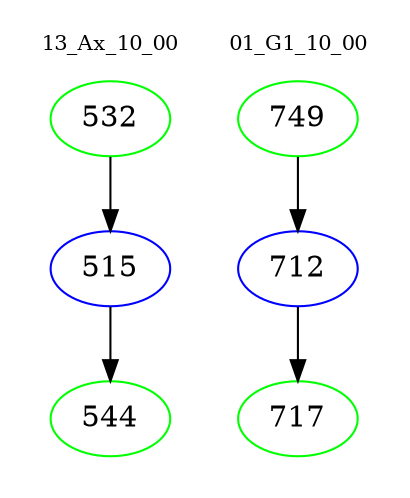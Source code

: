 digraph{
subgraph cluster_0 {
color = white
label = "13_Ax_10_00";
fontsize=10;
T0_532 [label="532", color="green"]
T0_532 -> T0_515 [color="black"]
T0_515 [label="515", color="blue"]
T0_515 -> T0_544 [color="black"]
T0_544 [label="544", color="green"]
}
subgraph cluster_1 {
color = white
label = "01_G1_10_00";
fontsize=10;
T1_749 [label="749", color="green"]
T1_749 -> T1_712 [color="black"]
T1_712 [label="712", color="blue"]
T1_712 -> T1_717 [color="black"]
T1_717 [label="717", color="green"]
}
}

